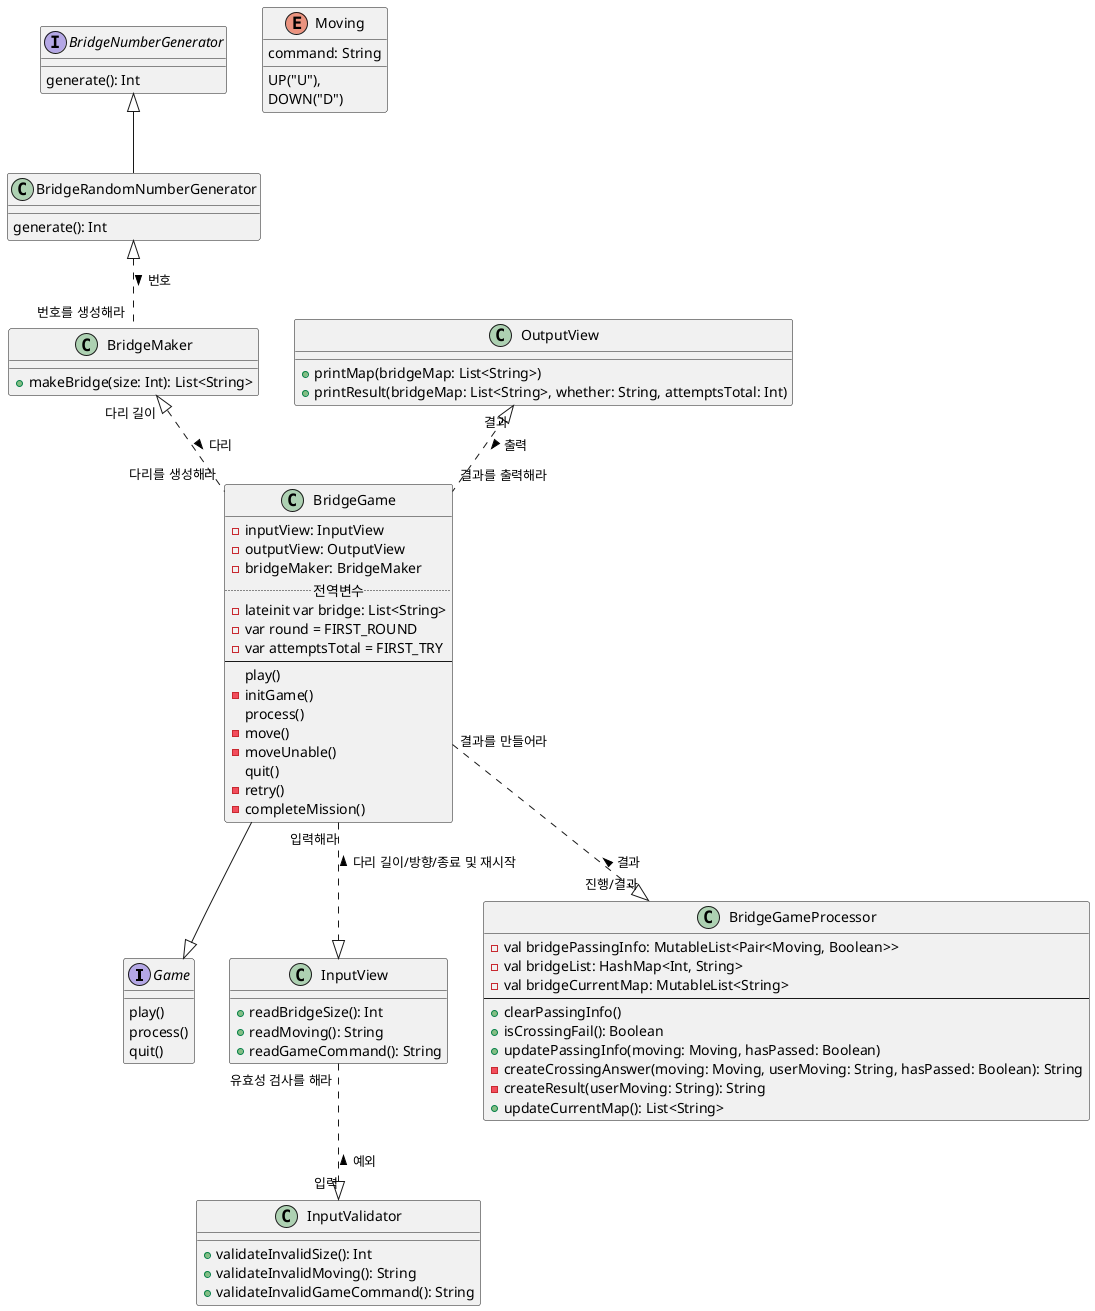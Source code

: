 @startuml
'https://plantuml.com/class-diagram

interface Game {
play()
process()
quit()
}

interface BridgeNumberGenerator {
generate(): Int
}

enum Moving{
command: String

UP("U"),
DOWN("D")
}

BridgeMaker "다리 길이" <|.. "다리를 생성해라" BridgeGame : 다리 >
BridgeGame --|> Game
OutputView "결과" <|.. "결과를 출력해라" BridgeGame : 출력 >
BridgeGame "입력해라" ..|> InputView : 다리 길이/방향/종료 및 재시작 <
InputView "유효성 검사를 해라"..|> "입력" InputValidator: 예외 <
BridgeGame "결과를 만들어라" ..|> "진행/결과" BridgeGameProcessor : 결과 <
BridgeNumberGenerator <|-- BridgeRandomNumberGenerator
BridgeRandomNumberGenerator  <|.. "번호를 생성해라" BridgeMaker : 번호 >

class BridgeRandomNumberGenerator {
generate(): Int
}

object InputValidator {
+validateInvalidSize(): Int
+validateInvalidMoving(): String
+validateInvalidGameCommand(): String
}


object BridgeGameProcessor {
-val bridgePassingInfo: MutableList<Pair<Moving, Boolean>>
-val bridgeList: HashMap<Int, String>
-val bridgeCurrentMap: MutableList<String>
--
+clearPassingInfo()
+isCrossingFail(): Boolean
+updatePassingInfo(moving: Moving, hasPassed: Boolean)
-createCrossingAnswer(moving: Moving, userMoving: String, hasPassed: Boolean): String
-createResult(userMoving: String): String
+updateCurrentMap(): List<String>
}

class BridgeMaker {
+makeBridge(size: Int): List<String>
}

class BridgeGame {
-inputView: InputView
-outputView: OutputView
-bridgeMaker: BridgeMaker
..전역변수..
-lateinit var bridge: List<String>
-var round = FIRST_ROUND
-var attemptsTotal = FIRST_TRY
--
play()
-initGame()
process()
-move()
-moveUnable()
quit()
-retry()
-completeMission()
}

class InputView {
+readBridgeSize(): Int
+readMoving(): String
+readGameCommand(): String
}


class OutputView {
+printMap(bridgeMap: List<String>)
+printResult(bridgeMap: List<String>, whether: String, attemptsTotal: Int)
}
@enduml